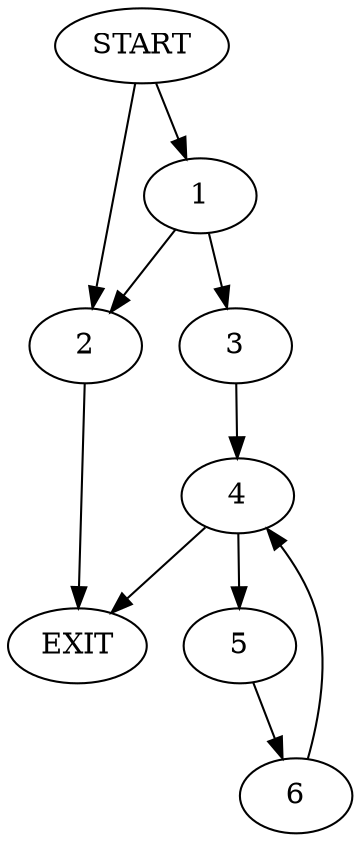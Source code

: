 digraph { 
0 [label="START"];
1;
2;
3;
4;
5;
6;
7[label="EXIT"];
0 -> 2;
0 -> 1;
1 -> 2;
1 -> 3;
2 -> 7;
3 -> 4;
4 -> 5;
4 -> 7;
5 -> 6;
6 -> 4;
}